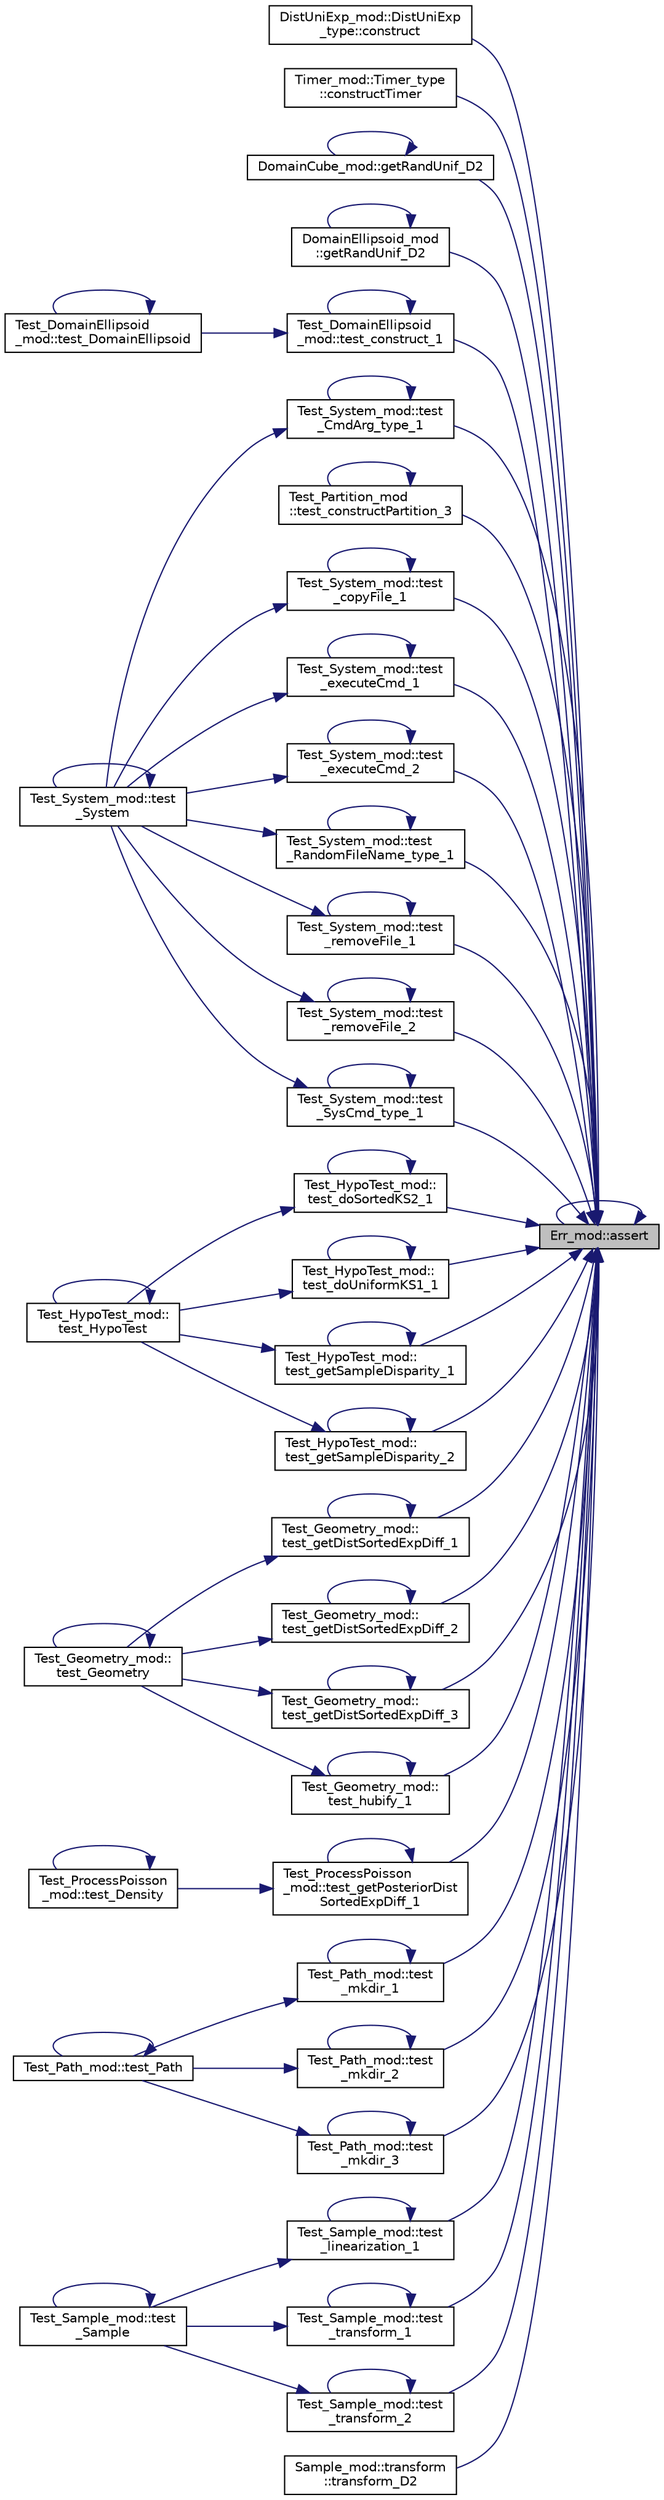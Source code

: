 digraph "Err_mod::assert"
{
 // LATEX_PDF_SIZE
  edge [fontname="Helvetica",fontsize="10",labelfontname="Helvetica",labelfontsize="10"];
  node [fontname="Helvetica",fontsize="10",shape=record];
  rankdir="RL";
  Node1 [label="Err_mod::assert",height=0.2,width=0.4,color="black", fillcolor="grey75", style="filled", fontcolor="black",tooltip="Verify the assertion holds. If not, print the (optional) input message on stdout and return or error-..."];
  Node1 -> Node1 [dir="back",color="midnightblue",fontsize="10",style="solid",fontname="Helvetica"];
  Node1 -> Node2 [dir="back",color="midnightblue",fontsize="10",style="solid",fontname="Helvetica"];
  Node2 [label="DistUniExp_mod::DistUniExp\l_type::construct",height=0.2,width=0.4,color="black", fillcolor="white", style="filled",URL="$structDistUniExp__mod_1_1DistUniExp__type.html#a2018e1a7f5080c50f5b9d95b52439b87",tooltip="Set the DistUniExp properties and return an object of type DistUniExp_type containing the objective f..."];
  Node1 -> Node3 [dir="back",color="midnightblue",fontsize="10",style="solid",fontname="Helvetica"];
  Node3 [label="Timer_mod::Timer_type\l::constructTimer",height=0.2,width=0.4,color="black", fillcolor="white", style="filled",URL="$structTimer__mod_1_1Timer__type.html#a3ec9f14025a72d108e72d1bd94ad2f3a",tooltip="This is the constructor of the class Timer_type. Before returning the object, this function also call..."];
  Node1 -> Node4 [dir="back",color="midnightblue",fontsize="10",style="solid",fontname="Helvetica"];
  Node4 [label="DomainCube_mod::getRandUnif_D2",height=0.2,width=0.4,color="black", fillcolor="white", style="filled",URL="$namespaceDomainCube__mod.html#a18061eb0b0027cc263fff0a488820843",tooltip=" "];
  Node4 -> Node4 [dir="back",color="midnightblue",fontsize="10",style="solid",fontname="Helvetica"];
  Node1 -> Node5 [dir="back",color="midnightblue",fontsize="10",style="solid",fontname="Helvetica"];
  Node5 [label="DomainEllipsoid_mod\l::getRandUnif_D2",height=0.2,width=0.4,color="black", fillcolor="white", style="filled",URL="$namespaceDomainEllipsoid__mod.html#ae326e362048a533ad4121f72d265bd36",tooltip=" "];
  Node5 -> Node5 [dir="back",color="midnightblue",fontsize="10",style="solid",fontname="Helvetica"];
  Node1 -> Node6 [dir="back",color="midnightblue",fontsize="10",style="solid",fontname="Helvetica"];
  Node6 [label="Test_System_mod::test\l_CmdArg_type_1",height=0.2,width=0.4,color="black", fillcolor="white", style="filled",URL="$namespaceTest__System__mod.html#a56a58918b2888e7ea0fa691de93cdeb3",tooltip="Test whether input command line arguments can be successfully retrieved."];
  Node6 -> Node6 [dir="back",color="midnightblue",fontsize="10",style="solid",fontname="Helvetica"];
  Node6 -> Node7 [dir="back",color="midnightblue",fontsize="10",style="solid",fontname="Helvetica"];
  Node7 [label="Test_System_mod::test\l_System",height=0.2,width=0.4,color="black", fillcolor="white", style="filled",URL="$namespaceTest__System__mod.html#af727c5798a57f0b738918ec59f478126",tooltip=" "];
  Node7 -> Node7 [dir="back",color="midnightblue",fontsize="10",style="solid",fontname="Helvetica"];
  Node1 -> Node8 [dir="back",color="midnightblue",fontsize="10",style="solid",fontname="Helvetica"];
  Node8 [label="Test_DomainEllipsoid\l_mod::test_construct_1",height=0.2,width=0.4,color="black", fillcolor="white", style="filled",URL="$namespaceTest__DomainEllipsoid__mod.html#ad71d5e83b553b546213906c634e03d4e",tooltip="Test construct for a 1-dimensional spherical domain."];
  Node8 -> Node8 [dir="back",color="midnightblue",fontsize="10",style="solid",fontname="Helvetica"];
  Node8 -> Node9 [dir="back",color="midnightblue",fontsize="10",style="solid",fontname="Helvetica"];
  Node9 [label="Test_DomainEllipsoid\l_mod::test_DomainEllipsoid",height=0.2,width=0.4,color="black", fillcolor="white", style="filled",URL="$namespaceTest__DomainEllipsoid__mod.html#a874d685879c33503d1b8d76a98a20c87",tooltip=" "];
  Node9 -> Node9 [dir="back",color="midnightblue",fontsize="10",style="solid",fontname="Helvetica"];
  Node1 -> Node10 [dir="back",color="midnightblue",fontsize="10",style="solid",fontname="Helvetica"];
  Node10 [label="Test_Partition_mod\l::test_constructPartition_3",height=0.2,width=0.4,color="black", fillcolor="white", style="filled",URL="$namespaceTest__Partition__mod.html#a74726560d78f2a89d115a2e70a2a1f9c",tooltip="For a very limited input nemax, Partition() must return ne = nemax."];
  Node10 -> Node10 [dir="back",color="midnightblue",fontsize="10",style="solid",fontname="Helvetica"];
  Node1 -> Node11 [dir="back",color="midnightblue",fontsize="10",style="solid",fontname="Helvetica"];
  Node11 [label="Test_System_mod::test\l_copyFile_1",height=0.2,width=0.4,color="black", fillcolor="white", style="filled",URL="$namespaceTest__System__mod.html#a565af63471d07ed5141a03558abc3bd9",tooltip=" "];
  Node11 -> Node11 [dir="back",color="midnightblue",fontsize="10",style="solid",fontname="Helvetica"];
  Node11 -> Node7 [dir="back",color="midnightblue",fontsize="10",style="solid",fontname="Helvetica"];
  Node1 -> Node12 [dir="back",color="midnightblue",fontsize="10",style="solid",fontname="Helvetica"];
  Node12 [label="Test_HypoTest_mod::\ltest_doSortedKS2_1",height=0.2,width=0.4,color="black", fillcolor="white", style="filled",URL="$namespaceTest__HypoTest__mod.html#a65ac50911e72e08af08d01b97609a675",tooltip=" "];
  Node12 -> Node12 [dir="back",color="midnightblue",fontsize="10",style="solid",fontname="Helvetica"];
  Node12 -> Node13 [dir="back",color="midnightblue",fontsize="10",style="solid",fontname="Helvetica"];
  Node13 [label="Test_HypoTest_mod::\ltest_HypoTest",height=0.2,width=0.4,color="black", fillcolor="white", style="filled",URL="$namespaceTest__HypoTest__mod.html#acab5f66c2f44c30b11c547d732414a97",tooltip=" "];
  Node13 -> Node13 [dir="back",color="midnightblue",fontsize="10",style="solid",fontname="Helvetica"];
  Node1 -> Node14 [dir="back",color="midnightblue",fontsize="10",style="solid",fontname="Helvetica"];
  Node14 [label="Test_HypoTest_mod::\ltest_doUniformKS1_1",height=0.2,width=0.4,color="black", fillcolor="white", style="filled",URL="$namespaceTest__HypoTest__mod.html#ae98a9afaef09e0d398cb52a9bc5d9ffd",tooltip=" "];
  Node14 -> Node14 [dir="back",color="midnightblue",fontsize="10",style="solid",fontname="Helvetica"];
  Node14 -> Node13 [dir="back",color="midnightblue",fontsize="10",style="solid",fontname="Helvetica"];
  Node1 -> Node15 [dir="back",color="midnightblue",fontsize="10",style="solid",fontname="Helvetica"];
  Node15 [label="Test_System_mod::test\l_executeCmd_1",height=0.2,width=0.4,color="black", fillcolor="white", style="filled",URL="$namespaceTest__System__mod.html#a8d37f80583c104a3dfb6b99a897feb26",tooltip="Test the success of a SysCmd action."];
  Node15 -> Node15 [dir="back",color="midnightblue",fontsize="10",style="solid",fontname="Helvetica"];
  Node15 -> Node7 [dir="back",color="midnightblue",fontsize="10",style="solid",fontname="Helvetica"];
  Node1 -> Node16 [dir="back",color="midnightblue",fontsize="10",style="solid",fontname="Helvetica"];
  Node16 [label="Test_System_mod::test\l_executeCmd_2",height=0.2,width=0.4,color="black", fillcolor="white", style="filled",URL="$namespaceTest__System__mod.html#a733db17082cd5058dbc8d19e6f620909",tooltip="Test the success of a SysCmd action."];
  Node16 -> Node16 [dir="back",color="midnightblue",fontsize="10",style="solid",fontname="Helvetica"];
  Node16 -> Node7 [dir="back",color="midnightblue",fontsize="10",style="solid",fontname="Helvetica"];
  Node1 -> Node17 [dir="back",color="midnightblue",fontsize="10",style="solid",fontname="Helvetica"];
  Node17 [label="Test_Geometry_mod::\ltest_getDistSortedExpDiff_1",height=0.2,width=0.4,color="black", fillcolor="white", style="filled",URL="$namespaceTest__Geometry__mod.html#ace92f4c938f263f46ae92b740c101caf",tooltip="Test getDistSortedExpDiff() for an even value of nd."];
  Node17 -> Node18 [dir="back",color="midnightblue",fontsize="10",style="solid",fontname="Helvetica"];
  Node18 [label="Test_Geometry_mod::\ltest_Geometry",height=0.2,width=0.4,color="black", fillcolor="white", style="filled",URL="$namespaceTest__Geometry__mod.html#a6223e199846a5f7653a2972692d196ec",tooltip=" "];
  Node18 -> Node18 [dir="back",color="midnightblue",fontsize="10",style="solid",fontname="Helvetica"];
  Node17 -> Node17 [dir="back",color="midnightblue",fontsize="10",style="solid",fontname="Helvetica"];
  Node1 -> Node19 [dir="back",color="midnightblue",fontsize="10",style="solid",fontname="Helvetica"];
  Node19 [label="Test_Geometry_mod::\ltest_getDistSortedExpDiff_2",height=0.2,width=0.4,color="black", fillcolor="white", style="filled",URL="$namespaceTest__Geometry__mod.html#a6704784de365bfaad910b13889281566",tooltip="Test getDistSortedExpDiff() for an even value of nd but with a reference point from within input set ..."];
  Node19 -> Node18 [dir="back",color="midnightblue",fontsize="10",style="solid",fontname="Helvetica"];
  Node19 -> Node19 [dir="back",color="midnightblue",fontsize="10",style="solid",fontname="Helvetica"];
  Node1 -> Node20 [dir="back",color="midnightblue",fontsize="10",style="solid",fontname="Helvetica"];
  Node20 [label="Test_Geometry_mod::\ltest_getDistSortedExpDiff_3",height=0.2,width=0.4,color="black", fillcolor="white", style="filled",URL="$namespaceTest__Geometry__mod.html#ad7da0c886286af41c137f880251229f7",tooltip="Test getDistSortedExpDiff() for an odd value of nd with a reference point from within input set of po..."];
  Node20 -> Node18 [dir="back",color="midnightblue",fontsize="10",style="solid",fontname="Helvetica"];
  Node20 -> Node20 [dir="back",color="midnightblue",fontsize="10",style="solid",fontname="Helvetica"];
  Node1 -> Node21 [dir="back",color="midnightblue",fontsize="10",style="solid",fontname="Helvetica"];
  Node21 [label="Test_ProcessPoisson\l_mod::test_getPosteriorDist\lSortedExpDiff_1",height=0.2,width=0.4,color="black", fillcolor="white", style="filled",URL="$namespaceTest__ProcessPoisson__mod.html#a350ccc9be0b06e4713316b4baf93053c",tooltip="Test getPosteriorDistSortedExpDiff() with a uniform cubic distribution."];
  Node21 -> Node22 [dir="back",color="midnightblue",fontsize="10",style="solid",fontname="Helvetica"];
  Node22 [label="Test_ProcessPoisson\l_mod::test_Density",height=0.2,width=0.4,color="black", fillcolor="white", style="filled",URL="$namespaceTest__ProcessPoisson__mod.html#a1c8a50b77b50ad3855e935f500a0d8d3",tooltip=" "];
  Node22 -> Node22 [dir="back",color="midnightblue",fontsize="10",style="solid",fontname="Helvetica"];
  Node21 -> Node21 [dir="back",color="midnightblue",fontsize="10",style="solid",fontname="Helvetica"];
  Node1 -> Node23 [dir="back",color="midnightblue",fontsize="10",style="solid",fontname="Helvetica"];
  Node23 [label="Test_HypoTest_mod::\ltest_getSampleDisparity_1",height=0.2,width=0.4,color="black", fillcolor="white", style="filled",URL="$namespaceTest__HypoTest__mod.html#a79f2705a21f333de55fcbfe43b88afa8",tooltip="Any value of Index smaller than one or larger than the size of the input Point should lead to an erro..."];
  Node23 -> Node23 [dir="back",color="midnightblue",fontsize="10",style="solid",fontname="Helvetica"];
  Node23 -> Node13 [dir="back",color="midnightblue",fontsize="10",style="solid",fontname="Helvetica"];
  Node1 -> Node24 [dir="back",color="midnightblue",fontsize="10",style="solid",fontname="Helvetica"];
  Node24 [label="Test_HypoTest_mod::\ltest_getSampleDisparity_2",height=0.2,width=0.4,color="black", fillcolor="white", style="filled",URL="$namespaceTest__HypoTest__mod.html#a026370554917e70240ce875e8bcc7104",tooltip="Any value of Index smaller than one or larger than the size of the input Point should lead to an erro..."];
  Node24 -> Node24 [dir="back",color="midnightblue",fontsize="10",style="solid",fontname="Helvetica"];
  Node24 -> Node13 [dir="back",color="midnightblue",fontsize="10",style="solid",fontname="Helvetica"];
  Node1 -> Node25 [dir="back",color="midnightblue",fontsize="10",style="solid",fontname="Helvetica"];
  Node25 [label="Test_Geometry_mod::\ltest_hubify_1",height=0.2,width=0.4,color="black", fillcolor="white", style="filled",URL="$namespaceTest__Geometry__mod.html#a3d00e8ab2f5537434cdafe92073c00a0",tooltip="Test hubify()."];
  Node25 -> Node18 [dir="back",color="midnightblue",fontsize="10",style="solid",fontname="Helvetica"];
  Node25 -> Node25 [dir="back",color="midnightblue",fontsize="10",style="solid",fontname="Helvetica"];
  Node1 -> Node26 [dir="back",color="midnightblue",fontsize="10",style="solid",fontname="Helvetica"];
  Node26 [label="Test_Sample_mod::test\l_linearization_1",height=0.2,width=0.4,color="black", fillcolor="white", style="filled",URL="$namespaceTest__Sample__mod.html#ae1aacd2e2a0c8df821721a23a4eaff9d",tooltip="Do Mahalanobis transformation on a normalized correlated sample randomly generated from an MVN distri..."];
  Node26 -> Node26 [dir="back",color="midnightblue",fontsize="10",style="solid",fontname="Helvetica"];
  Node26 -> Node27 [dir="back",color="midnightblue",fontsize="10",style="solid",fontname="Helvetica"];
  Node27 [label="Test_Sample_mod::test\l_Sample",height=0.2,width=0.4,color="black", fillcolor="white", style="filled",URL="$namespaceTest__Sample__mod.html#a91b109f0aa7398a5b922aecc1cf52f24",tooltip=" "];
  Node27 -> Node27 [dir="back",color="midnightblue",fontsize="10",style="solid",fontname="Helvetica"];
  Node1 -> Node28 [dir="back",color="midnightblue",fontsize="10",style="solid",fontname="Helvetica"];
  Node28 [label="Test_Path_mod::test\l_mkdir_1",height=0.2,width=0.4,color="black", fillcolor="white", style="filled",URL="$namespaceTest__Path__mod.html#a53c5fe29bb5c59e9f3e70c33a89910df",tooltip="Test whether all processors are capable of generating directories."];
  Node28 -> Node28 [dir="back",color="midnightblue",fontsize="10",style="solid",fontname="Helvetica"];
  Node28 -> Node29 [dir="back",color="midnightblue",fontsize="10",style="solid",fontname="Helvetica"];
  Node29 [label="Test_Path_mod::test_Path",height=0.2,width=0.4,color="black", fillcolor="white", style="filled",URL="$namespaceTest__Path__mod.html#a7ca299a03f0e2a86db09569677a858f2",tooltip=" "];
  Node29 -> Node29 [dir="back",color="midnightblue",fontsize="10",style="solid",fontname="Helvetica"];
  Node1 -> Node30 [dir="back",color="midnightblue",fontsize="10",style="solid",fontname="Helvetica"];
  Node30 [label="Test_Path_mod::test\l_mkdir_2",height=0.2,width=0.4,color="black", fillcolor="white", style="filled",URL="$namespaceTest__Path__mod.html#a5ae21fceb3693f763ccc74b07a0df700",tooltip="Test whether all processors are capable of generating directories."];
  Node30 -> Node30 [dir="back",color="midnightblue",fontsize="10",style="solid",fontname="Helvetica"];
  Node30 -> Node29 [dir="back",color="midnightblue",fontsize="10",style="solid",fontname="Helvetica"];
  Node1 -> Node31 [dir="back",color="midnightblue",fontsize="10",style="solid",fontname="Helvetica"];
  Node31 [label="Test_Path_mod::test\l_mkdir_3",height=0.2,width=0.4,color="black", fillcolor="white", style="filled",URL="$namespaceTest__Path__mod.html#ae63ee6cbcc086a7dfd9e3124120da68b",tooltip="Test whether all processors are capable of generating directories, without the input optional argumen..."];
  Node31 -> Node31 [dir="back",color="midnightblue",fontsize="10",style="solid",fontname="Helvetica"];
  Node31 -> Node29 [dir="back",color="midnightblue",fontsize="10",style="solid",fontname="Helvetica"];
  Node1 -> Node32 [dir="back",color="midnightblue",fontsize="10",style="solid",fontname="Helvetica"];
  Node32 [label="Test_System_mod::test\l_RandomFileName_type_1",height=0.2,width=0.4,color="black", fillcolor="white", style="filled",URL="$namespaceTest__System__mod.html#a01a2cd59ef11eed36ed68dc782e934af",tooltip=" "];
  Node32 -> Node32 [dir="back",color="midnightblue",fontsize="10",style="solid",fontname="Helvetica"];
  Node32 -> Node7 [dir="back",color="midnightblue",fontsize="10",style="solid",fontname="Helvetica"];
  Node1 -> Node33 [dir="back",color="midnightblue",fontsize="10",style="solid",fontname="Helvetica"];
  Node33 [label="Test_System_mod::test\l_removeFile_1",height=0.2,width=0.4,color="black", fillcolor="white", style="filled",URL="$namespaceTest__System__mod.html#ac6a0b8f1418d4f7d6802825735cb483b",tooltip=" "];
  Node33 -> Node33 [dir="back",color="midnightblue",fontsize="10",style="solid",fontname="Helvetica"];
  Node33 -> Node7 [dir="back",color="midnightblue",fontsize="10",style="solid",fontname="Helvetica"];
  Node1 -> Node34 [dir="back",color="midnightblue",fontsize="10",style="solid",fontname="Helvetica"];
  Node34 [label="Test_System_mod::test\l_removeFile_2",height=0.2,width=0.4,color="black", fillcolor="white", style="filled",URL="$namespaceTest__System__mod.html#ad644822077090bcceb7ff8ad0949da25",tooltip=" "];
  Node34 -> Node34 [dir="back",color="midnightblue",fontsize="10",style="solid",fontname="Helvetica"];
  Node34 -> Node7 [dir="back",color="midnightblue",fontsize="10",style="solid",fontname="Helvetica"];
  Node1 -> Node35 [dir="back",color="midnightblue",fontsize="10",style="solid",fontname="Helvetica"];
  Node35 [label="Test_System_mod::test\l_SysCmd_type_1",height=0.2,width=0.4,color="black", fillcolor="white", style="filled",URL="$namespaceTest__System__mod.html#a6ba8a4348e2457b775dd061d40f33cb8",tooltip="Test the success of a SysCmd action."];
  Node35 -> Node35 [dir="back",color="midnightblue",fontsize="10",style="solid",fontname="Helvetica"];
  Node35 -> Node7 [dir="back",color="midnightblue",fontsize="10",style="solid",fontname="Helvetica"];
  Node1 -> Node36 [dir="back",color="midnightblue",fontsize="10",style="solid",fontname="Helvetica"];
  Node36 [label="Test_Sample_mod::test\l_transform_1",height=0.2,width=0.4,color="black", fillcolor="white", style="filled",URL="$namespaceTest__Sample__mod.html#a10e46798cfab881474e80ba8b234a83e",tooltip="Correlate a data sample randomly generated from a standard MVN distribution. The output transformed s..."];
  Node36 -> Node27 [dir="back",color="midnightblue",fontsize="10",style="solid",fontname="Helvetica"];
  Node36 -> Node36 [dir="back",color="midnightblue",fontsize="10",style="solid",fontname="Helvetica"];
  Node1 -> Node37 [dir="back",color="midnightblue",fontsize="10",style="solid",fontname="Helvetica"];
  Node37 [label="Test_Sample_mod::test\l_transform_2",height=0.2,width=0.4,color="black", fillcolor="white", style="filled",URL="$namespaceTest__Sample__mod.html#aeb893ca380dd17c68dcb43834de627b8",tooltip="Do Mahalanobis transformation on a normalized correlated sample randomly generated from an MVN distri..."];
  Node37 -> Node27 [dir="back",color="midnightblue",fontsize="10",style="solid",fontname="Helvetica"];
  Node37 -> Node37 [dir="back",color="midnightblue",fontsize="10",style="solid",fontname="Helvetica"];
  Node1 -> Node38 [dir="back",color="midnightblue",fontsize="10",style="solid",fontname="Helvetica"];
  Node38 [label="Sample_mod::transform\l::transform_D2",height=0.2,width=0.4,color="black", fillcolor="white", style="filled",URL="$interfaceSample__mod_1_1transform.html#a68f6728010c9586ccc9f2d9d9d563410",tooltip="Return the transformed sample according to the input Cholesky factorization."];
}
